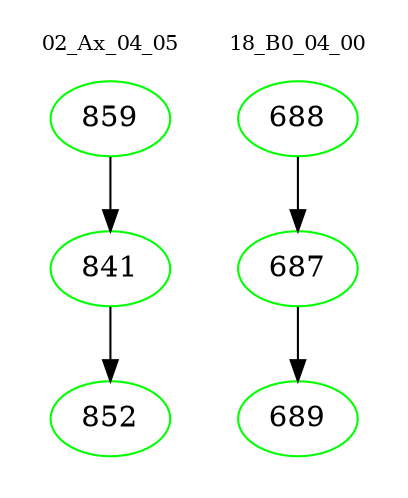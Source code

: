 digraph{
subgraph cluster_0 {
color = white
label = "02_Ax_04_05";
fontsize=10;
T0_859 [label="859", color="green"]
T0_859 -> T0_841 [color="black"]
T0_841 [label="841", color="green"]
T0_841 -> T0_852 [color="black"]
T0_852 [label="852", color="green"]
}
subgraph cluster_1 {
color = white
label = "18_B0_04_00";
fontsize=10;
T1_688 [label="688", color="green"]
T1_688 -> T1_687 [color="black"]
T1_687 [label="687", color="green"]
T1_687 -> T1_689 [color="black"]
T1_689 [label="689", color="green"]
}
}
